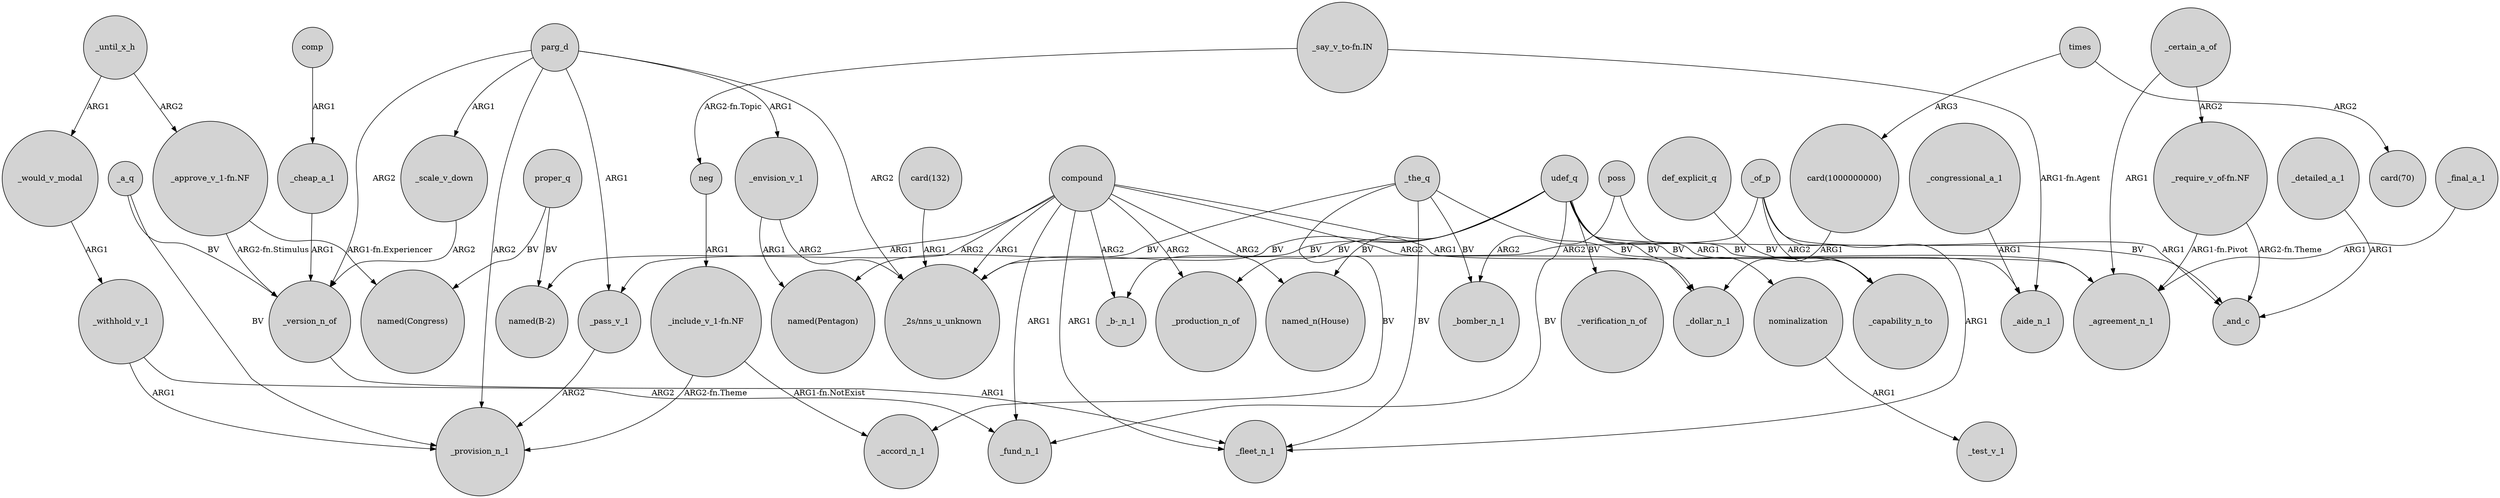 digraph {
	node [shape=circle style=filled]
	udef_q -> "named_n(House)" [label=BV]
	_would_v_modal -> _withhold_v_1 [label=ARG1]
	udef_q -> _production_n_of [label=BV]
	def_explicit_q -> _capability_n_to [label=BV]
	"_include_v_1-fn.NF" -> _provision_n_1 [label="ARG2-fn.Theme"]
	_cheap_a_1 -> _version_n_of [label=ARG1]
	"_require_v_of-fn.NF" -> _and_c [label="ARG2-fn.Theme"]
	_certain_a_of -> "_require_v_of-fn.NF" [label=ARG2]
	_of_p -> _capability_n_to [label=ARG2]
	_withhold_v_1 -> _provision_n_1 [label=ARG1]
	_of_p -> _fleet_n_1 [label=ARG1]
	_detailed_a_1 -> _and_c [label=ARG1]
	_of_p -> "_2s/nns_u_unknown" [label=ARG2]
	_until_x_h -> _would_v_modal [label=ARG1]
	compound -> "named(B-2)" [label=ARG2]
	udef_q -> _aide_n_1 [label=BV]
	udef_q -> "_b-_n_1" [label=BV]
	nominalization -> _test_v_1 [label=ARG1]
	_scale_v_down -> _version_n_of [label=ARG2]
	compound -> "_2s/nns_u_unknown" [label=ARG1]
	_until_x_h -> "_approve_v_1-fn.NF" [label=ARG2]
	parg_d -> "_2s/nns_u_unknown" [label=ARG2]
	_withhold_v_1 -> _fund_n_1 [label=ARG2]
	parg_d -> _pass_v_1 [label=ARG1]
	compound -> _production_n_of [label=ARG2]
	_congressional_a_1 -> _aide_n_1 [label=ARG1]
	times -> "card(70)" [label=ARG2]
	"_approve_v_1-fn.NF" -> _version_n_of [label="ARG2-fn.Stimulus"]
	"_include_v_1-fn.NF" -> _accord_n_1 [label="ARG1-fn.NotExist"]
	comp -> _cheap_a_1 [label=ARG1]
	proper_q -> "named(Congress)" [label=BV]
	_envision_v_1 -> "named(Pentagon)" [label=ARG1]
	"_approve_v_1-fn.NF" -> "named(Congress)" [label="ARG1-fn.Experiencer"]
	times -> "card(1000000000)" [label=ARG3]
	_envision_v_1 -> "_2s/nns_u_unknown" [label=ARG2]
	parg_d -> _envision_v_1 [label=ARG1]
	parg_d -> _provision_n_1 [label=ARG2]
	udef_q -> "_2s/nns_u_unknown" [label=BV]
	proper_q -> "named(B-2)" [label=BV]
	"_say_v_to-fn.IN" -> _aide_n_1 [label="ARG1-fn.Agent"]
	poss -> _bomber_n_1 [label=ARG2]
	_the_q -> _agreement_n_1 [label=BV]
	_a_q -> _version_n_of [label=BV]
	_certain_a_of -> _agreement_n_1 [label=ARG1]
	compound -> "_b-_n_1" [label=ARG2]
	compound -> _fleet_n_1 [label=ARG1]
	_the_q -> _bomber_n_1 [label=BV]
	_final_a_1 -> _agreement_n_1 [label=ARG1]
	compound -> _agreement_n_1 [label=ARG1]
	udef_q -> _verification_n_of [label=BV]
	_of_p -> _and_c [label=ARG1]
	udef_q -> nominalization [label=BV]
	udef_q -> _fund_n_1 [label=BV]
	compound -> "named_n(House)" [label=ARG2]
	"_require_v_of-fn.NF" -> _agreement_n_1 [label="ARG1-fn.Pivot"]
	"_say_v_to-fn.IN" -> neg [label="ARG2-fn.Topic"]
	parg_d -> _scale_v_down [label=ARG1]
	neg -> "_include_v_1-fn.NF" [label=ARG1]
	parg_d -> _version_n_of [label=ARG2]
	compound -> _pass_v_1 [label=ARG1]
	udef_q -> _dollar_n_1 [label=BV]
	_the_q -> "named(Pentagon)" [label=BV]
	poss -> _capability_n_to [label=ARG1]
	"card(1000000000)" -> _dollar_n_1 [label=ARG1]
	_a_q -> _provision_n_1 [label=BV]
	_the_q -> _accord_n_1 [label=BV]
	udef_q -> _and_c [label=BV]
	_version_n_of -> _fleet_n_1 [label=ARG1]
	_the_q -> _fleet_n_1 [label=BV]
	compound -> _dollar_n_1 [label=ARG2]
	_pass_v_1 -> _provision_n_1 [label=ARG2]
	"card(132)" -> "_2s/nns_u_unknown" [label=ARG1]
	compound -> _fund_n_1 [label=ARG1]
}

